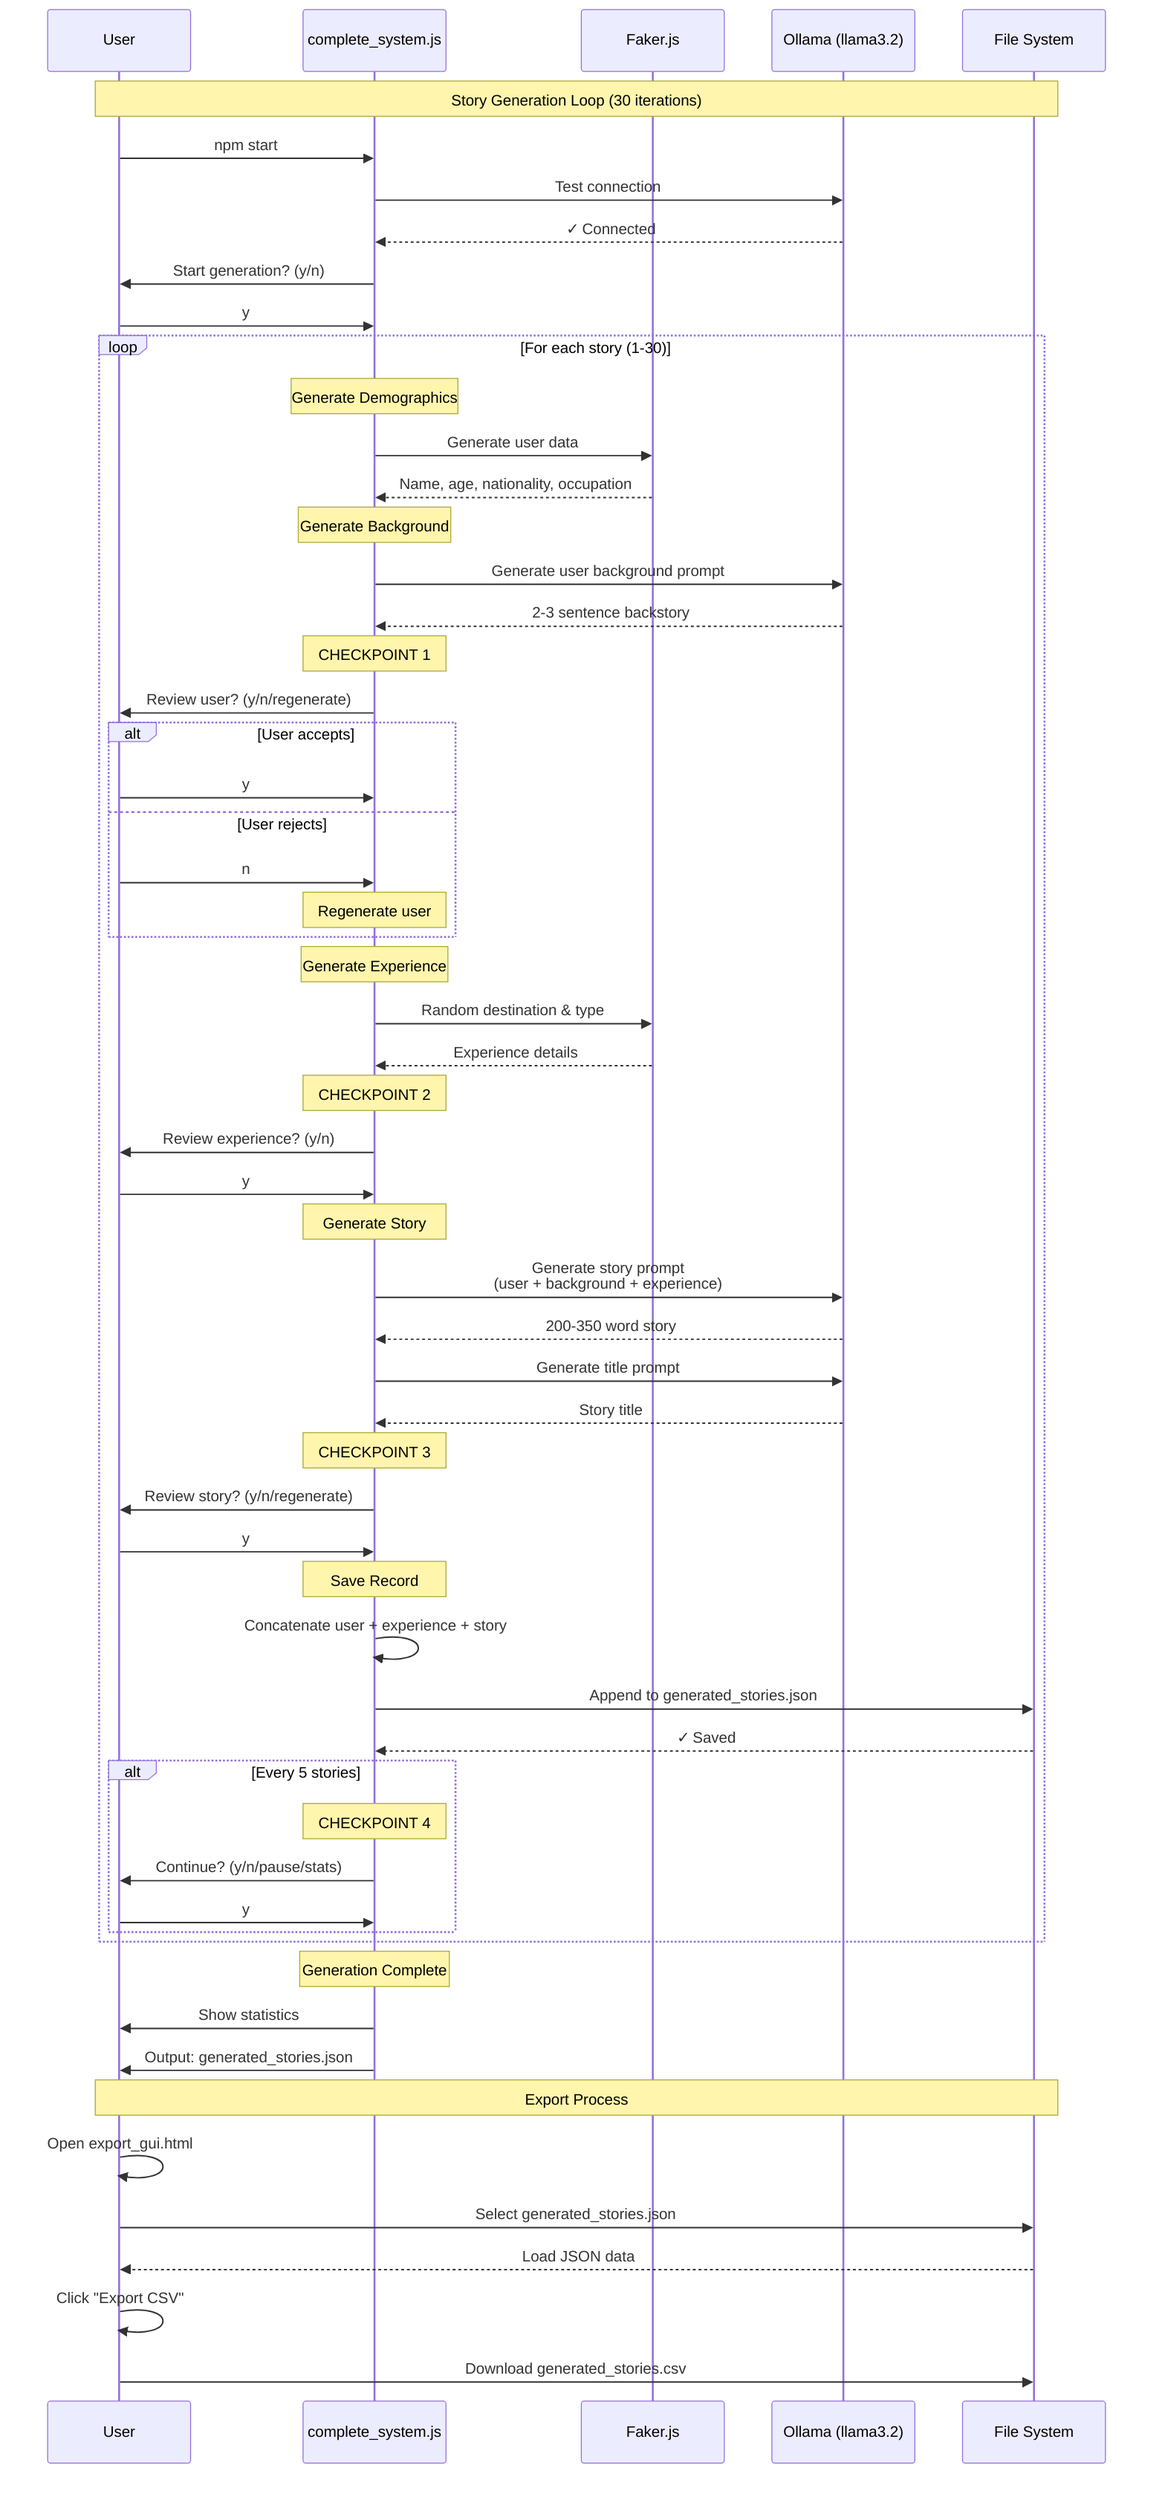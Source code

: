 sequenceDiagram
    participant U as User
    participant S as complete_system.js
    participant F as Faker.js
    participant O as Ollama (llama3.2)
    participant FS as File System

    Note over U,FS: Story Generation Loop (30 iterations)
    
    U->>S: npm start
    S->>O: Test connection
    O-->>S: ✓ Connected
    S->>U: Start generation? (y/n)
    U->>S: y
    
    loop For each story (1-30)
        Note over S: Generate Demographics
        S->>F: Generate user data
        F-->>S: Name, age, nationality, occupation
        
        Note over S: Generate Background
        S->>O: Generate user background prompt
        O-->>S: 2-3 sentence backstory
        
        Note over S: CHECKPOINT 1
        S->>U: Review user? (y/n/regenerate)
        alt User accepts
            U->>S: y
        else User rejects
            U->>S: n
            Note over S: Regenerate user
        end
        
        Note over S: Generate Experience
        S->>F: Random destination & type
        F-->>S: Experience details
        
        Note over S: CHECKPOINT 2
        S->>U: Review experience? (y/n)
        U->>S: y
        
        Note over S: Generate Story
        S->>O: Generate story prompt<br/>(user + background + experience)
        O-->>S: 200-350 word story
        
        S->>O: Generate title prompt
        O-->>S: Story title
        
        Note over S: CHECKPOINT 3
        S->>U: Review story? (y/n/regenerate)
        U->>S: y
        
        Note over S: Save Record
        S->>S: Concatenate user + experience + story
        S->>FS: Append to generated_stories.json
        FS-->>S: ✓ Saved
        
        alt Every 5 stories
            Note over S: CHECKPOINT 4
            S->>U: Continue? (y/n/pause/stats)
            U->>S: y
        end
    end
    
    Note over S: Generation Complete
    S->>U: Show statistics
    S->>U: Output: generated_stories.json

    Note over U,FS: Export Process
    
    U->>U: Open export_gui.html
    U->>FS: Select generated_stories.json
    FS-->>U: Load JSON data
    U->>U: Click "Export CSV"
    U->>FS: Download generated_stories.csv